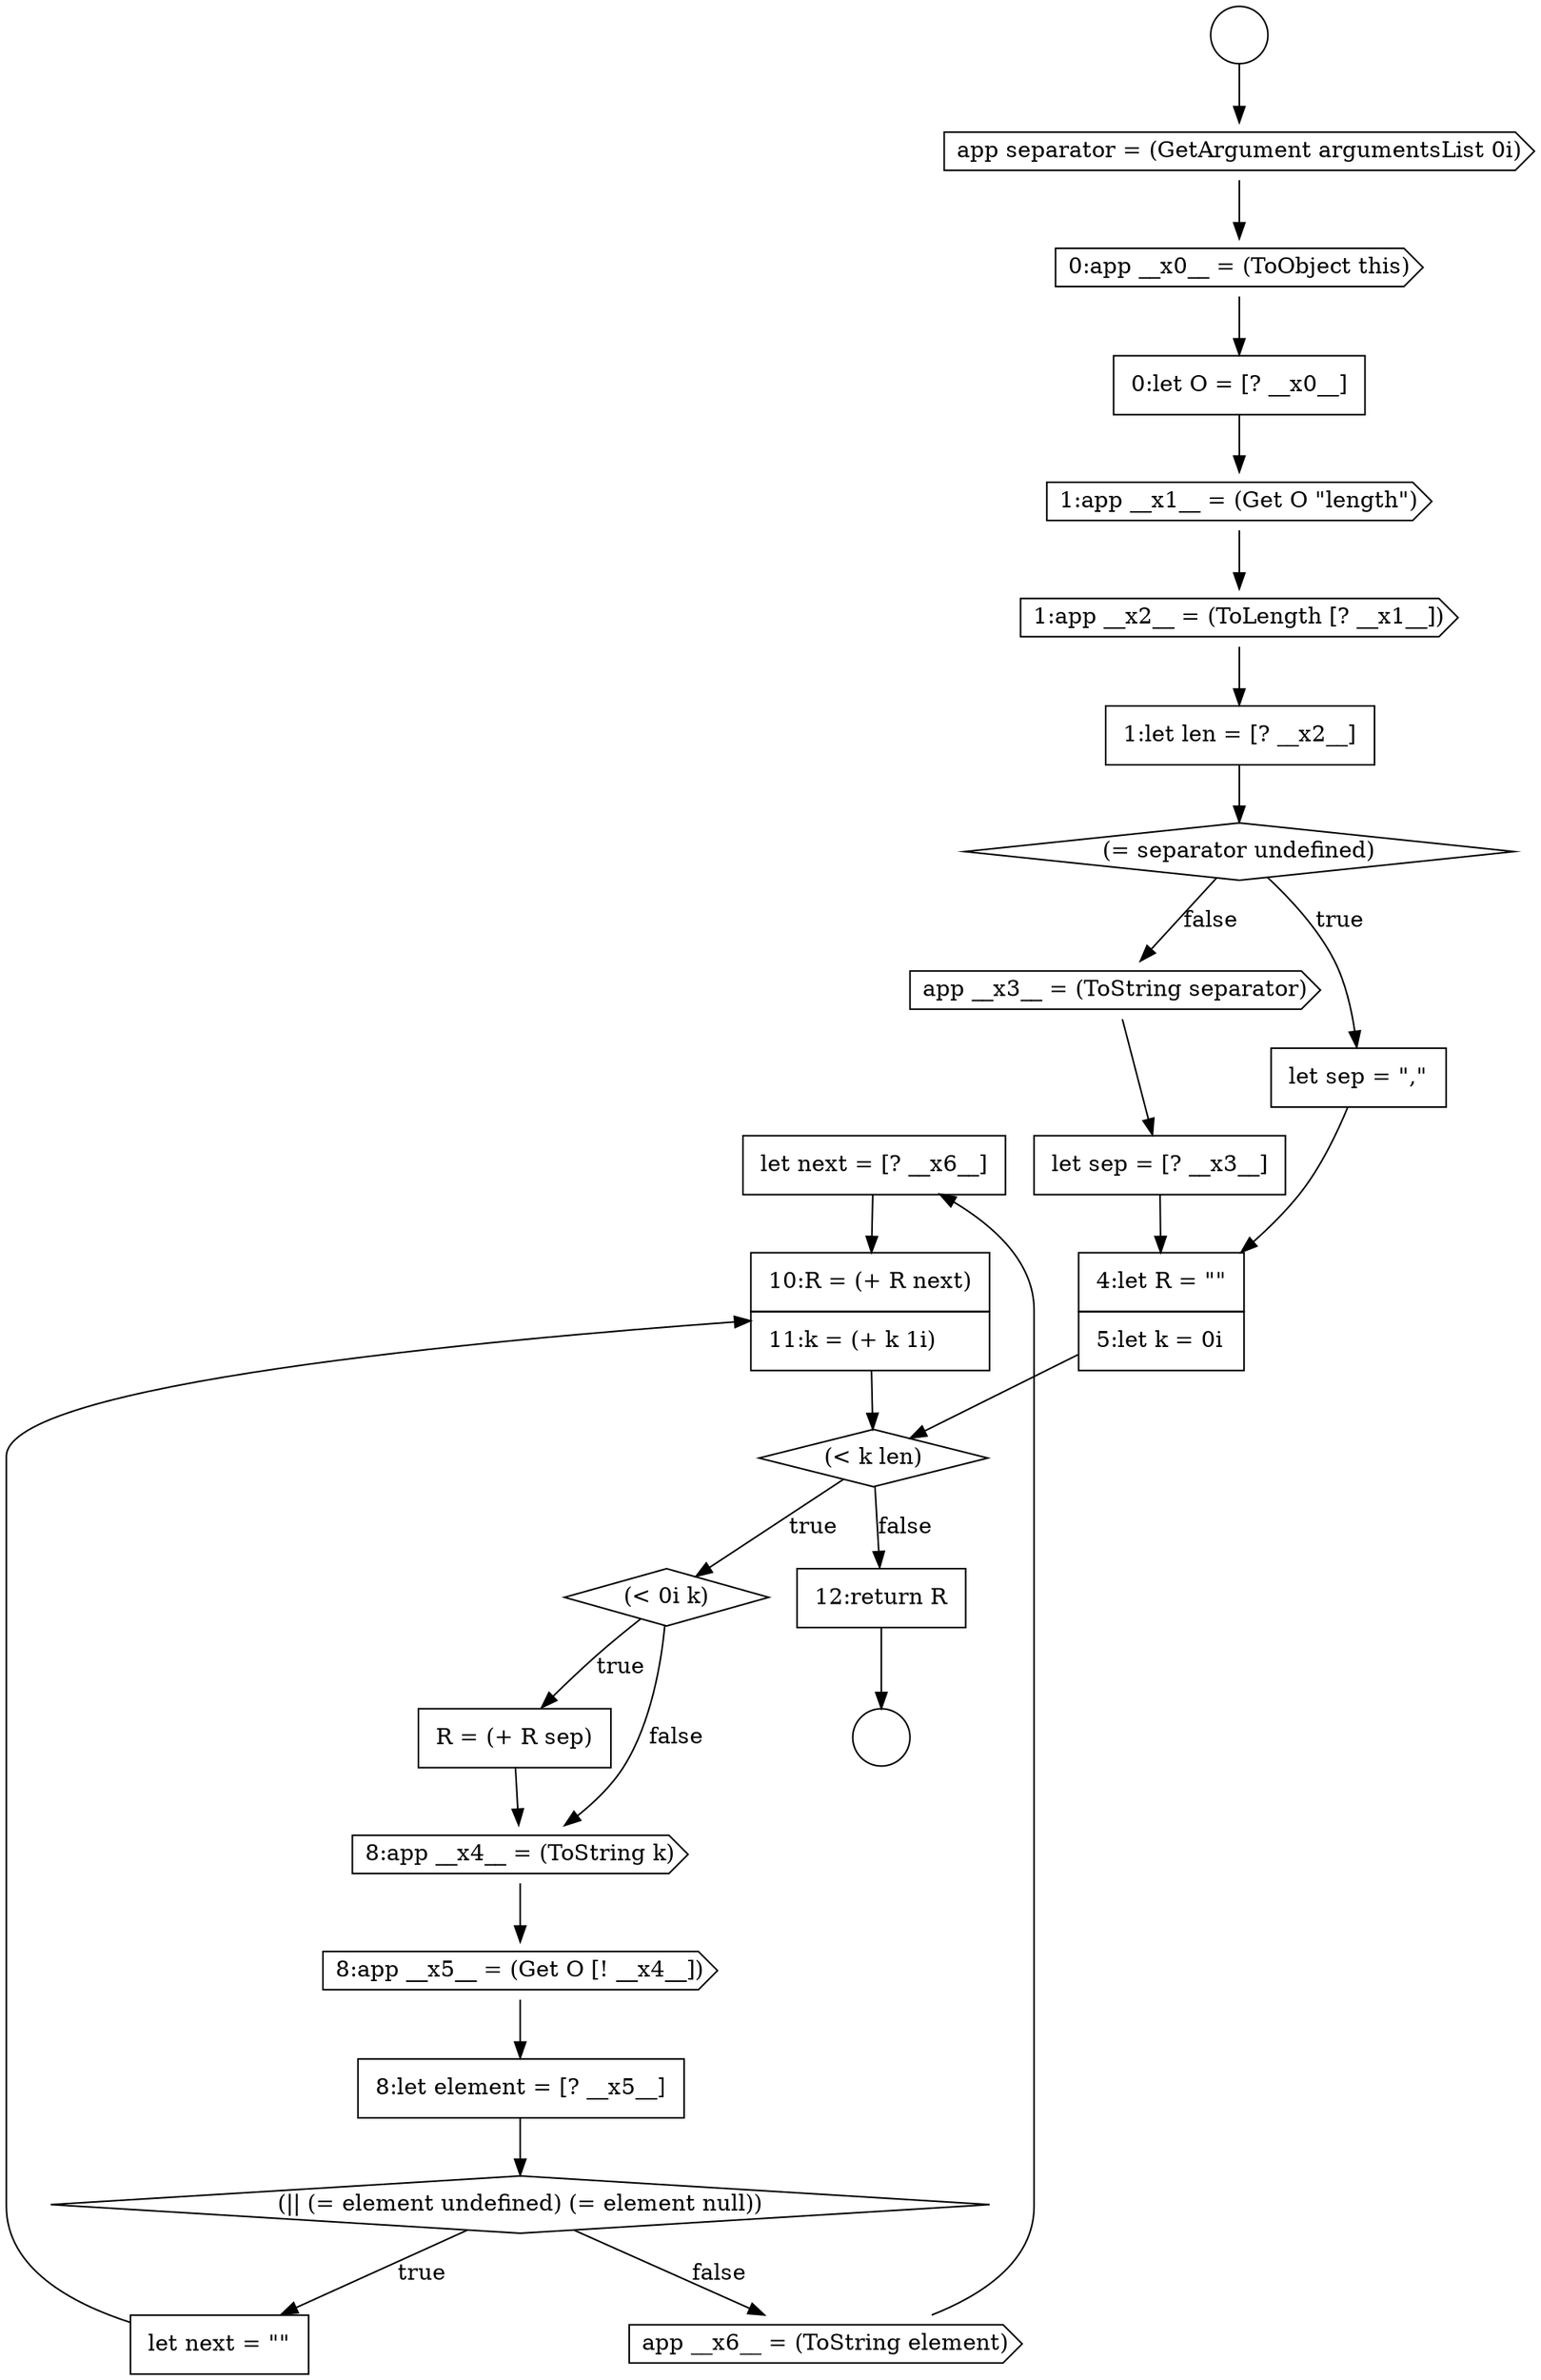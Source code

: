 digraph {
  node15380 [shape=none, margin=0, label=<<font color="black">
    <table border="0" cellborder="1" cellspacing="0" cellpadding="10">
      <tr><td align="left">let next = [? __x6__]</td></tr>
    </table>
  </font>> color="black" fillcolor="white" style=filled]
  node15361 [shape=cds, label=<<font color="black">0:app __x0__ = (ToObject this)</font>> color="black" fillcolor="white" style=filled]
  node15372 [shape=diamond, label=<<font color="black">(&lt; 0i k)</font>> color="black" fillcolor="white" style=filled]
  node15368 [shape=cds, label=<<font color="black">app __x3__ = (ToString separator)</font>> color="black" fillcolor="white" style=filled]
  node15373 [shape=none, margin=0, label=<<font color="black">
    <table border="0" cellborder="1" cellspacing="0" cellpadding="10">
      <tr><td align="left">R = (+ R sep)</td></tr>
    </table>
  </font>> color="black" fillcolor="white" style=filled]
  node15363 [shape=cds, label=<<font color="black">1:app __x1__ = (Get O &quot;length&quot;)</font>> color="black" fillcolor="white" style=filled]
  node15382 [shape=none, margin=0, label=<<font color="black">
    <table border="0" cellborder="1" cellspacing="0" cellpadding="10">
      <tr><td align="left">12:return R</td></tr>
    </table>
  </font>> color="black" fillcolor="white" style=filled]
  node15367 [shape=none, margin=0, label=<<font color="black">
    <table border="0" cellborder="1" cellspacing="0" cellpadding="10">
      <tr><td align="left">let sep = &quot;,&quot;</td></tr>
    </table>
  </font>> color="black" fillcolor="white" style=filled]
  node15378 [shape=none, margin=0, label=<<font color="black">
    <table border="0" cellborder="1" cellspacing="0" cellpadding="10">
      <tr><td align="left">let next = &quot;&quot;</td></tr>
    </table>
  </font>> color="black" fillcolor="white" style=filled]
  node15375 [shape=cds, label=<<font color="black">8:app __x5__ = (Get O [! __x4__])</font>> color="black" fillcolor="white" style=filled]
  node15370 [shape=none, margin=0, label=<<font color="black">
    <table border="0" cellborder="1" cellspacing="0" cellpadding="10">
      <tr><td align="left">4:let R = &quot;&quot;</td></tr>
      <tr><td align="left">5:let k = 0i</td></tr>
    </table>
  </font>> color="black" fillcolor="white" style=filled]
  node15358 [shape=circle label=" " color="black" fillcolor="white" style=filled]
  node15362 [shape=none, margin=0, label=<<font color="black">
    <table border="0" cellborder="1" cellspacing="0" cellpadding="10">
      <tr><td align="left">0:let O = [? __x0__]</td></tr>
    </table>
  </font>> color="black" fillcolor="white" style=filled]
  node15371 [shape=diamond, label=<<font color="black">(&lt; k len)</font>> color="black" fillcolor="white" style=filled]
  node15381 [shape=none, margin=0, label=<<font color="black">
    <table border="0" cellborder="1" cellspacing="0" cellpadding="10">
      <tr><td align="left">10:R = (+ R next)</td></tr>
      <tr><td align="left">11:k = (+ k 1i)</td></tr>
    </table>
  </font>> color="black" fillcolor="white" style=filled]
  node15365 [shape=none, margin=0, label=<<font color="black">
    <table border="0" cellborder="1" cellspacing="0" cellpadding="10">
      <tr><td align="left">1:let len = [? __x2__]</td></tr>
    </table>
  </font>> color="black" fillcolor="white" style=filled]
  node15360 [shape=cds, label=<<font color="black">app separator = (GetArgument argumentsList 0i)</font>> color="black" fillcolor="white" style=filled]
  node15379 [shape=cds, label=<<font color="black">app __x6__ = (ToString element)</font>> color="black" fillcolor="white" style=filled]
  node15364 [shape=cds, label=<<font color="black">1:app __x2__ = (ToLength [? __x1__])</font>> color="black" fillcolor="white" style=filled]
  node15369 [shape=none, margin=0, label=<<font color="black">
    <table border="0" cellborder="1" cellspacing="0" cellpadding="10">
      <tr><td align="left">let sep = [? __x3__]</td></tr>
    </table>
  </font>> color="black" fillcolor="white" style=filled]
  node15374 [shape=cds, label=<<font color="black">8:app __x4__ = (ToString k)</font>> color="black" fillcolor="white" style=filled]
  node15377 [shape=diamond, label=<<font color="black">(|| (= element undefined) (= element null))</font>> color="black" fillcolor="white" style=filled]
  node15366 [shape=diamond, label=<<font color="black">(= separator undefined)</font>> color="black" fillcolor="white" style=filled]
  node15376 [shape=none, margin=0, label=<<font color="black">
    <table border="0" cellborder="1" cellspacing="0" cellpadding="10">
      <tr><td align="left">8:let element = [? __x5__]</td></tr>
    </table>
  </font>> color="black" fillcolor="white" style=filled]
  node15359 [shape=circle label=" " color="black" fillcolor="white" style=filled]
  node15378 -> node15381 [ color="black"]
  node15379 -> node15380 [ color="black"]
  node15377 -> node15378 [label=<<font color="black">true</font>> color="black"]
  node15377 -> node15379 [label=<<font color="black">false</font>> color="black"]
  node15366 -> node15367 [label=<<font color="black">true</font>> color="black"]
  node15366 -> node15368 [label=<<font color="black">false</font>> color="black"]
  node15363 -> node15364 [ color="black"]
  node15382 -> node15359 [ color="black"]
  node15381 -> node15371 [ color="black"]
  node15374 -> node15375 [ color="black"]
  node15369 -> node15370 [ color="black"]
  node15368 -> node15369 [ color="black"]
  node15371 -> node15372 [label=<<font color="black">true</font>> color="black"]
  node15371 -> node15382 [label=<<font color="black">false</font>> color="black"]
  node15358 -> node15360 [ color="black"]
  node15375 -> node15376 [ color="black"]
  node15361 -> node15362 [ color="black"]
  node15367 -> node15370 [ color="black"]
  node15362 -> node15363 [ color="black"]
  node15364 -> node15365 [ color="black"]
  node15373 -> node15374 [ color="black"]
  node15370 -> node15371 [ color="black"]
  node15360 -> node15361 [ color="black"]
  node15376 -> node15377 [ color="black"]
  node15365 -> node15366 [ color="black"]
  node15372 -> node15373 [label=<<font color="black">true</font>> color="black"]
  node15372 -> node15374 [label=<<font color="black">false</font>> color="black"]
  node15380 -> node15381 [ color="black"]
}
